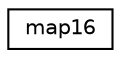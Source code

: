 digraph "Graphical Class Hierarchy"
{
 // LATEX_PDF_SIZE
  edge [fontname="Helvetica",fontsize="10",labelfontname="Helvetica",labelfontsize="10"];
  node [fontname="Helvetica",fontsize="10",shape=record];
  rankdir="LR";
  Node0 [label="map16",height=0.2,width=0.4,color="black", fillcolor="white", style="filled",URL="$structmap16.html",tooltip=" "];
}
